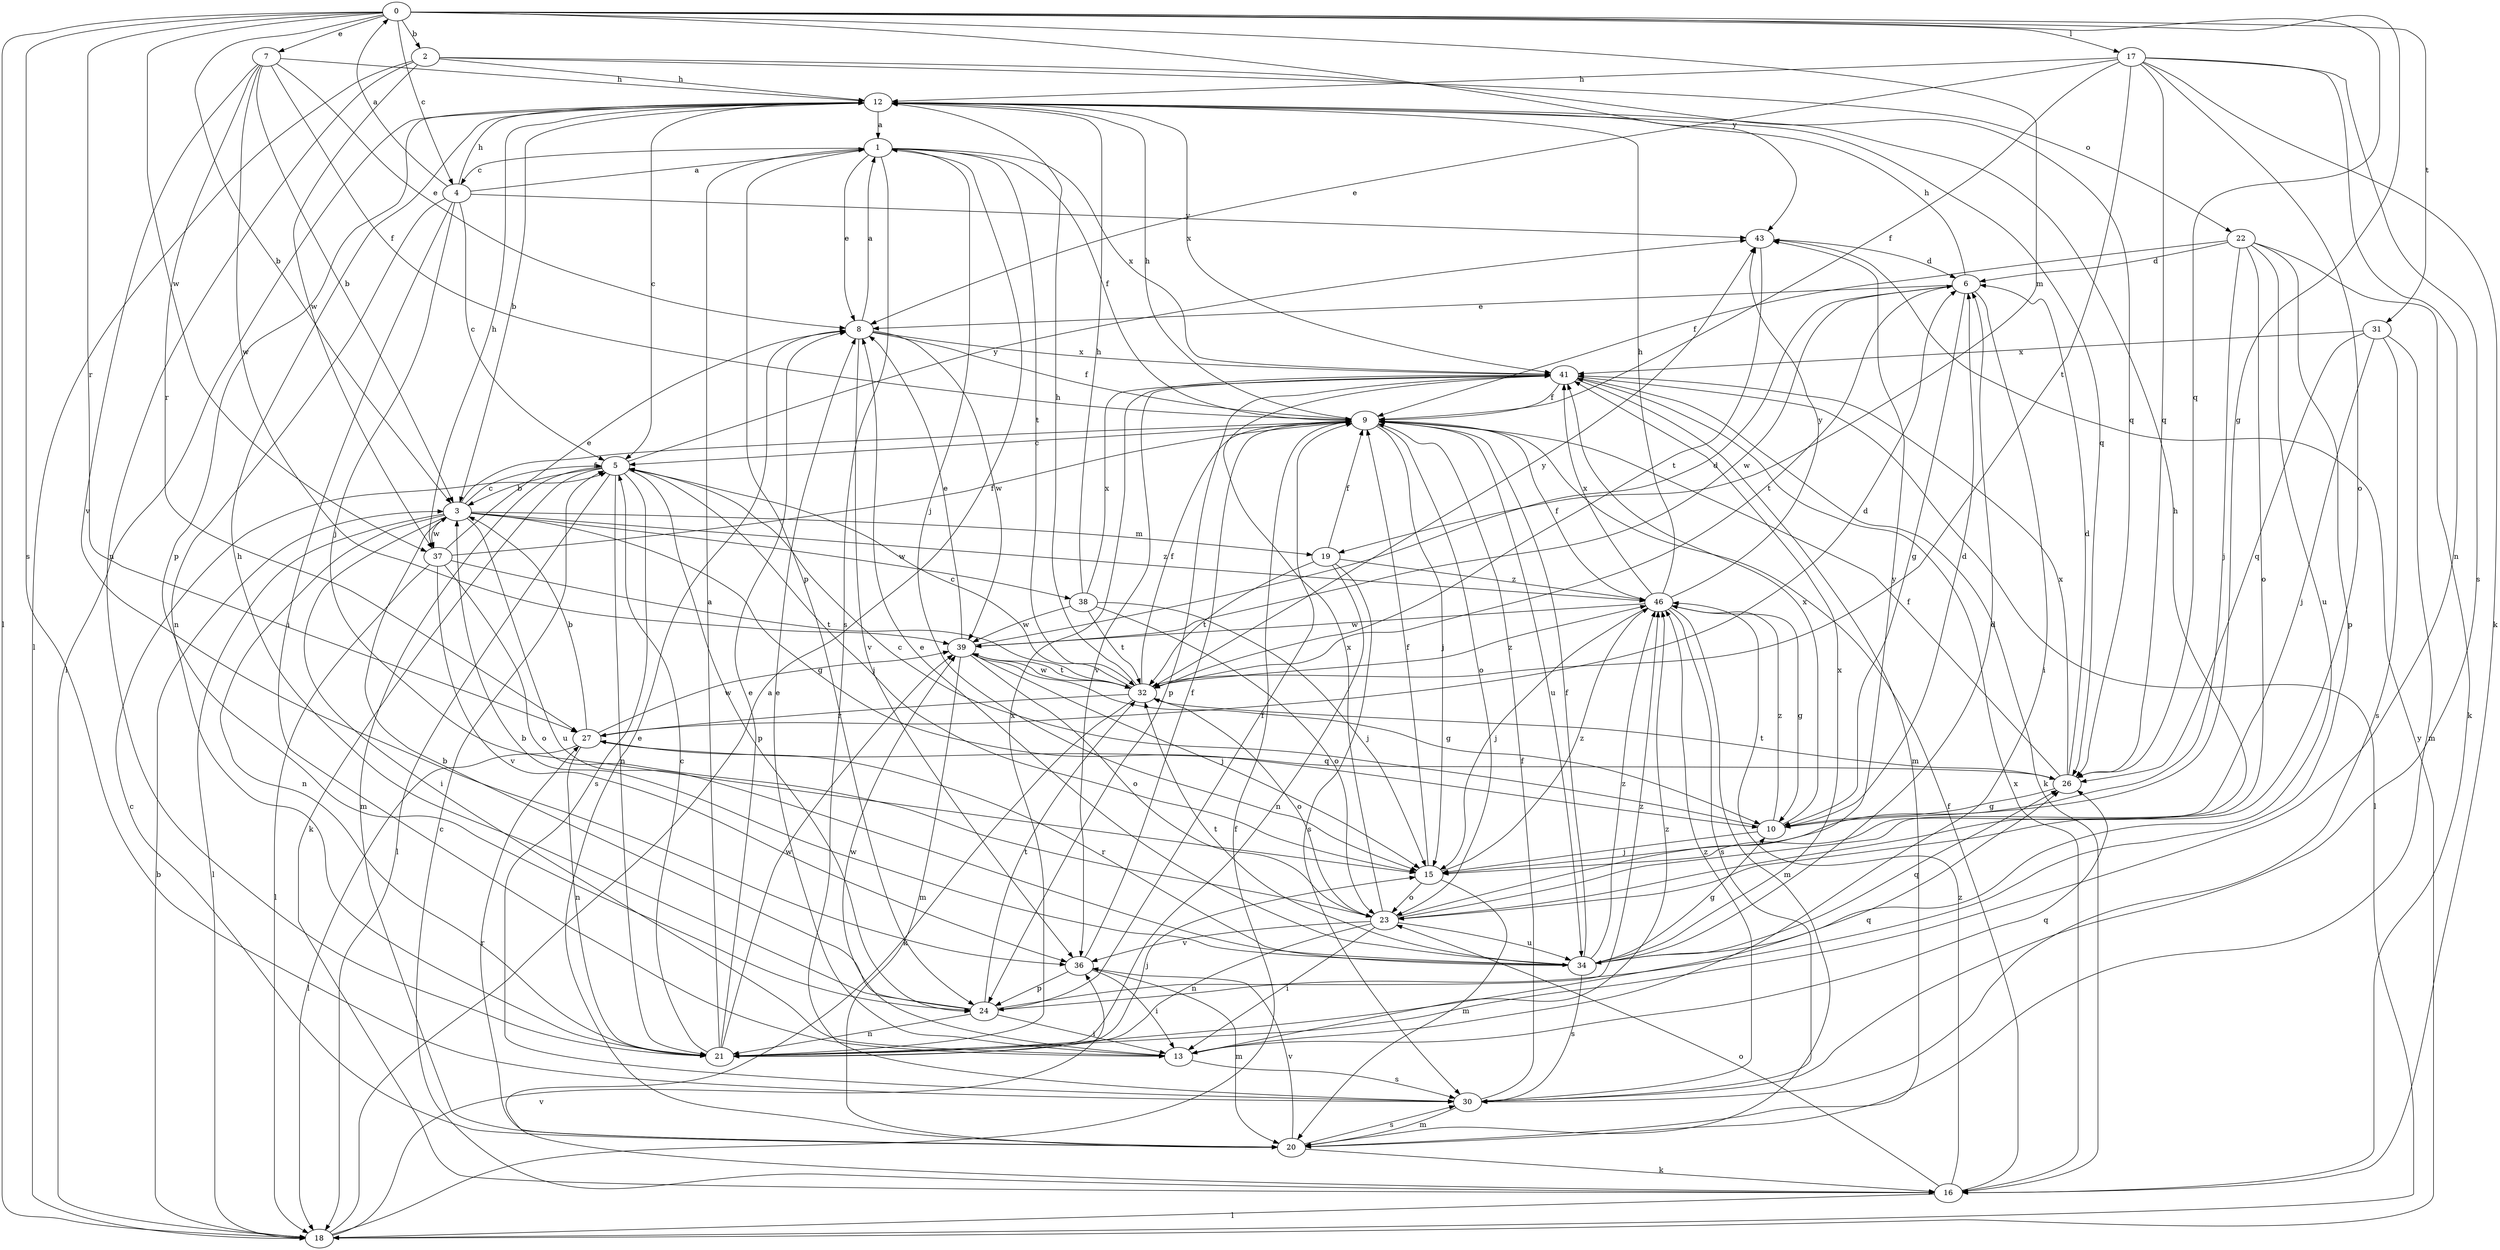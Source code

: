 strict digraph  {
0;
1;
2;
3;
4;
5;
6;
7;
8;
9;
10;
12;
13;
15;
16;
17;
18;
19;
20;
21;
22;
23;
24;
26;
27;
30;
31;
32;
34;
36;
37;
38;
39;
41;
43;
46;
0 -> 2  [label=b];
0 -> 3  [label=b];
0 -> 4  [label=c];
0 -> 7  [label=e];
0 -> 10  [label=g];
0 -> 17  [label=l];
0 -> 18  [label=l];
0 -> 19  [label=m];
0 -> 26  [label=q];
0 -> 27  [label=r];
0 -> 30  [label=s];
0 -> 31  [label=t];
0 -> 37  [label=w];
0 -> 43  [label=y];
1 -> 4  [label=c];
1 -> 8  [label=e];
1 -> 9  [label=f];
1 -> 15  [label=j];
1 -> 24  [label=p];
1 -> 30  [label=s];
1 -> 32  [label=t];
1 -> 41  [label=x];
2 -> 12  [label=h];
2 -> 18  [label=l];
2 -> 21  [label=n];
2 -> 22  [label=o];
2 -> 26  [label=q];
2 -> 37  [label=w];
3 -> 5  [label=c];
3 -> 9  [label=f];
3 -> 10  [label=g];
3 -> 13  [label=i];
3 -> 18  [label=l];
3 -> 19  [label=m];
3 -> 21  [label=n];
3 -> 34  [label=u];
3 -> 37  [label=w];
3 -> 38  [label=w];
3 -> 46  [label=z];
4 -> 0  [label=a];
4 -> 1  [label=a];
4 -> 5  [label=c];
4 -> 12  [label=h];
4 -> 13  [label=i];
4 -> 15  [label=j];
4 -> 21  [label=n];
4 -> 43  [label=y];
5 -> 3  [label=b];
5 -> 15  [label=j];
5 -> 16  [label=k];
5 -> 18  [label=l];
5 -> 20  [label=m];
5 -> 21  [label=n];
5 -> 24  [label=p];
5 -> 30  [label=s];
5 -> 43  [label=y];
6 -> 8  [label=e];
6 -> 10  [label=g];
6 -> 12  [label=h];
6 -> 13  [label=i];
6 -> 32  [label=t];
6 -> 39  [label=w];
7 -> 3  [label=b];
7 -> 8  [label=e];
7 -> 9  [label=f];
7 -> 12  [label=h];
7 -> 27  [label=r];
7 -> 36  [label=v];
7 -> 39  [label=w];
8 -> 1  [label=a];
8 -> 9  [label=f];
8 -> 36  [label=v];
8 -> 39  [label=w];
8 -> 41  [label=x];
9 -> 5  [label=c];
9 -> 12  [label=h];
9 -> 15  [label=j];
9 -> 23  [label=o];
9 -> 34  [label=u];
10 -> 5  [label=c];
10 -> 6  [label=d];
10 -> 15  [label=j];
10 -> 41  [label=x];
10 -> 46  [label=z];
12 -> 1  [label=a];
12 -> 3  [label=b];
12 -> 5  [label=c];
12 -> 18  [label=l];
12 -> 24  [label=p];
12 -> 26  [label=q];
12 -> 41  [label=x];
13 -> 8  [label=e];
13 -> 26  [label=q];
13 -> 30  [label=s];
13 -> 39  [label=w];
13 -> 46  [label=z];
15 -> 9  [label=f];
15 -> 20  [label=m];
15 -> 23  [label=o];
15 -> 46  [label=z];
16 -> 5  [label=c];
16 -> 9  [label=f];
16 -> 18  [label=l];
16 -> 23  [label=o];
16 -> 41  [label=x];
16 -> 46  [label=z];
17 -> 8  [label=e];
17 -> 9  [label=f];
17 -> 12  [label=h];
17 -> 16  [label=k];
17 -> 21  [label=n];
17 -> 23  [label=o];
17 -> 26  [label=q];
17 -> 30  [label=s];
17 -> 32  [label=t];
18 -> 1  [label=a];
18 -> 3  [label=b];
18 -> 9  [label=f];
18 -> 36  [label=v];
18 -> 43  [label=y];
19 -> 9  [label=f];
19 -> 21  [label=n];
19 -> 30  [label=s];
19 -> 32  [label=t];
19 -> 46  [label=z];
20 -> 5  [label=c];
20 -> 8  [label=e];
20 -> 16  [label=k];
20 -> 27  [label=r];
20 -> 30  [label=s];
20 -> 36  [label=v];
21 -> 1  [label=a];
21 -> 5  [label=c];
21 -> 8  [label=e];
21 -> 15  [label=j];
21 -> 26  [label=q];
21 -> 39  [label=w];
21 -> 41  [label=x];
22 -> 6  [label=d];
22 -> 9  [label=f];
22 -> 15  [label=j];
22 -> 16  [label=k];
22 -> 23  [label=o];
22 -> 24  [label=p];
22 -> 34  [label=u];
23 -> 12  [label=h];
23 -> 13  [label=i];
23 -> 21  [label=n];
23 -> 34  [label=u];
23 -> 36  [label=v];
23 -> 41  [label=x];
23 -> 43  [label=y];
24 -> 3  [label=b];
24 -> 9  [label=f];
24 -> 12  [label=h];
24 -> 13  [label=i];
24 -> 21  [label=n];
24 -> 32  [label=t];
24 -> 46  [label=z];
26 -> 6  [label=d];
26 -> 9  [label=f];
26 -> 10  [label=g];
26 -> 32  [label=t];
26 -> 41  [label=x];
27 -> 3  [label=b];
27 -> 6  [label=d];
27 -> 18  [label=l];
27 -> 21  [label=n];
27 -> 26  [label=q];
27 -> 39  [label=w];
30 -> 9  [label=f];
30 -> 20  [label=m];
30 -> 46  [label=z];
31 -> 15  [label=j];
31 -> 20  [label=m];
31 -> 26  [label=q];
31 -> 30  [label=s];
31 -> 41  [label=x];
32 -> 5  [label=c];
32 -> 9  [label=f];
32 -> 12  [label=h];
32 -> 16  [label=k];
32 -> 23  [label=o];
32 -> 27  [label=r];
32 -> 39  [label=w];
32 -> 43  [label=y];
32 -> 46  [label=z];
34 -> 3  [label=b];
34 -> 6  [label=d];
34 -> 8  [label=e];
34 -> 9  [label=f];
34 -> 10  [label=g];
34 -> 26  [label=q];
34 -> 27  [label=r];
34 -> 30  [label=s];
34 -> 32  [label=t];
34 -> 41  [label=x];
34 -> 46  [label=z];
36 -> 9  [label=f];
36 -> 13  [label=i];
36 -> 20  [label=m];
36 -> 24  [label=p];
37 -> 8  [label=e];
37 -> 9  [label=f];
37 -> 12  [label=h];
37 -> 18  [label=l];
37 -> 23  [label=o];
37 -> 32  [label=t];
37 -> 36  [label=v];
38 -> 12  [label=h];
38 -> 15  [label=j];
38 -> 23  [label=o];
38 -> 32  [label=t];
38 -> 39  [label=w];
38 -> 41  [label=x];
39 -> 6  [label=d];
39 -> 8  [label=e];
39 -> 10  [label=g];
39 -> 15  [label=j];
39 -> 20  [label=m];
39 -> 23  [label=o];
39 -> 32  [label=t];
41 -> 9  [label=f];
41 -> 16  [label=k];
41 -> 18  [label=l];
41 -> 20  [label=m];
41 -> 24  [label=p];
41 -> 36  [label=v];
43 -> 6  [label=d];
43 -> 32  [label=t];
46 -> 9  [label=f];
46 -> 10  [label=g];
46 -> 12  [label=h];
46 -> 15  [label=j];
46 -> 20  [label=m];
46 -> 30  [label=s];
46 -> 39  [label=w];
46 -> 41  [label=x];
46 -> 43  [label=y];
}

